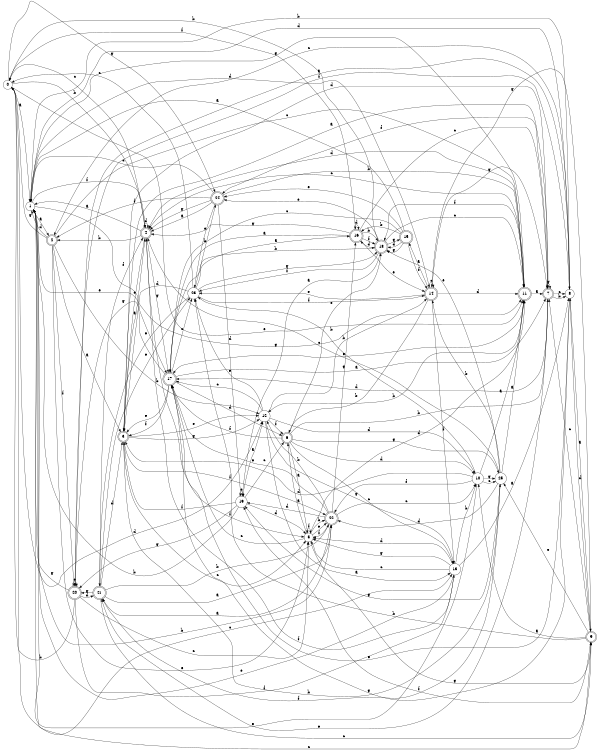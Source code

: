 digraph n21_3 {
__start0 [label="" shape="none"];

rankdir=LR;
size="8,5";

s0 [style="filled", color="black", fillcolor="white" shape="circle", label="0"];
s1 [style="filled", color="black", fillcolor="white" shape="circle", label="1"];
s2 [style="rounded,filled", color="black", fillcolor="white" shape="doublecircle", label="2"];
s3 [style="rounded,filled", color="black", fillcolor="white" shape="doublecircle", label="3"];
s4 [style="rounded,filled", color="black", fillcolor="white" shape="doublecircle", label="4"];
s5 [style="filled", color="black", fillcolor="white" shape="circle", label="5"];
s6 [style="rounded,filled", color="black", fillcolor="white" shape="doublecircle", label="6"];
s7 [style="rounded,filled", color="black", fillcolor="white" shape="doublecircle", label="7"];
s8 [style="filled", color="black", fillcolor="white" shape="circle", label="8"];
s9 [style="rounded,filled", color="black", fillcolor="white" shape="doublecircle", label="9"];
s10 [style="filled", color="black", fillcolor="white" shape="circle", label="10"];
s11 [style="rounded,filled", color="black", fillcolor="white" shape="doublecircle", label="11"];
s12 [style="filled", color="black", fillcolor="white" shape="circle", label="12"];
s13 [style="filled", color="black", fillcolor="white" shape="circle", label="13"];
s14 [style="rounded,filled", color="black", fillcolor="white" shape="doublecircle", label="14"];
s15 [style="rounded,filled", color="black", fillcolor="white" shape="doublecircle", label="15"];
s16 [style="rounded,filled", color="black", fillcolor="white" shape="doublecircle", label="16"];
s17 [style="rounded,filled", color="black", fillcolor="white" shape="doublecircle", label="17"];
s18 [style="rounded,filled", color="black", fillcolor="white" shape="doublecircle", label="18"];
s19 [style="filled", color="black", fillcolor="white" shape="circle", label="19"];
s20 [style="rounded,filled", color="black", fillcolor="white" shape="doublecircle", label="20"];
s21 [style="rounded,filled", color="black", fillcolor="white" shape="doublecircle", label="21"];
s22 [style="rounded,filled", color="black", fillcolor="white" shape="doublecircle", label="22"];
s23 [style="filled", color="black", fillcolor="white" shape="circle", label="23"];
s24 [style="rounded,filled", color="black", fillcolor="white" shape="doublecircle", label="24"];
s25 [style="filled", color="black", fillcolor="white" shape="circle", label="25"];
s0 -> s1 [label="a"];
s0 -> s4 [label="b"];
s0 -> s13 [label="c"];
s0 -> s12 [label="d"];
s0 -> s11 [label="e"];
s0 -> s16 [label="f"];
s0 -> s24 [label="g"];
s1 -> s2 [label="a"];
s1 -> s22 [label="b"];
s1 -> s9 [label="c"];
s1 -> s14 [label="d"];
s1 -> s17 [label="e"];
s1 -> s4 [label="f"];
s1 -> s11 [label="g"];
s2 -> s3 [label="a"];
s2 -> s12 [label="b"];
s2 -> s11 [label="c"];
s2 -> s1 [label="d"];
s2 -> s5 [label="e"];
s2 -> s20 [label="f"];
s2 -> s0 [label="g"];
s3 -> s4 [label="a"];
s3 -> s25 [label="b"];
s3 -> s5 [label="c"];
s3 -> s7 [label="d"];
s3 -> s12 [label="e"];
s3 -> s22 [label="f"];
s3 -> s12 [label="g"];
s4 -> s1 [label="a"];
s4 -> s2 [label="b"];
s4 -> s0 [label="c"];
s4 -> s4 [label="d"];
s4 -> s3 [label="e"];
s4 -> s5 [label="f"];
s4 -> s17 [label="g"];
s5 -> s6 [label="a"];
s5 -> s22 [label="b"];
s5 -> s17 [label="c"];
s5 -> s11 [label="d"];
s5 -> s22 [label="e"];
s5 -> s5 [label="f"];
s5 -> s9 [label="g"];
s6 -> s5 [label="a"];
s6 -> s7 [label="b"];
s6 -> s13 [label="c"];
s6 -> s10 [label="d"];
s6 -> s18 [label="e"];
s6 -> s17 [label="f"];
s6 -> s25 [label="g"];
s7 -> s3 [label="a"];
s7 -> s8 [label="b"];
s7 -> s8 [label="c"];
s7 -> s17 [label="d"];
s7 -> s21 [label="e"];
s7 -> s24 [label="f"];
s7 -> s7 [label="g"];
s8 -> s9 [label="a"];
s8 -> s1 [label="b"];
s8 -> s2 [label="c"];
s8 -> s1 [label="d"];
s8 -> s17 [label="e"];
s8 -> s20 [label="f"];
s8 -> s17 [label="g"];
s9 -> s10 [label="a"];
s9 -> s23 [label="b"];
s9 -> s7 [label="c"];
s9 -> s8 [label="d"];
s9 -> s25 [label="e"];
s9 -> s19 [label="f"];
s9 -> s14 [label="g"];
s10 -> s11 [label="a"];
s10 -> s23 [label="b"];
s10 -> s25 [label="c"];
s10 -> s3 [label="d"];
s10 -> s1 [label="e"];
s10 -> s22 [label="f"];
s10 -> s25 [label="g"];
s11 -> s7 [label="a"];
s11 -> s12 [label="b"];
s11 -> s4 [label="c"];
s11 -> s4 [label="d"];
s11 -> s17 [label="e"];
s11 -> s18 [label="f"];
s11 -> s1 [label="g"];
s12 -> s13 [label="a"];
s12 -> s14 [label="b"];
s12 -> s17 [label="c"];
s12 -> s10 [label="d"];
s12 -> s23 [label="e"];
s12 -> s6 [label="f"];
s12 -> s13 [label="g"];
s13 -> s8 [label="a"];
s13 -> s10 [label="b"];
s13 -> s5 [label="c"];
s13 -> s5 [label="d"];
s13 -> s1 [label="e"];
s13 -> s4 [label="f"];
s13 -> s5 [label="g"];
s14 -> s15 [label="a"];
s14 -> s6 [label="b"];
s14 -> s14 [label="c"];
s14 -> s11 [label="d"];
s14 -> s23 [label="e"];
s14 -> s13 [label="f"];
s14 -> s7 [label="g"];
s15 -> s1 [label="a"];
s15 -> s16 [label="b"];
s15 -> s17 [label="c"];
s15 -> s18 [label="d"];
s15 -> s24 [label="e"];
s15 -> s14 [label="f"];
s15 -> s18 [label="g"];
s16 -> s17 [label="a"];
s16 -> s18 [label="b"];
s16 -> s7 [label="c"];
s16 -> s16 [label="d"];
s16 -> s14 [label="e"];
s16 -> s18 [label="f"];
s16 -> s4 [label="g"];
s17 -> s7 [label="a"];
s17 -> s18 [label="b"];
s17 -> s23 [label="c"];
s17 -> s6 [label="d"];
s17 -> s3 [label="e"];
s17 -> s3 [label="f"];
s17 -> s20 [label="g"];
s18 -> s19 [label="a"];
s18 -> s0 [label="b"];
s18 -> s11 [label="c"];
s18 -> s16 [label="d"];
s18 -> s24 [label="e"];
s18 -> s23 [label="f"];
s18 -> s15 [label="g"];
s19 -> s12 [label="a"];
s19 -> s1 [label="b"];
s19 -> s6 [label="c"];
s19 -> s5 [label="d"];
s19 -> s19 [label="e"];
s19 -> s3 [label="f"];
s19 -> s20 [label="g"];
s20 -> s8 [label="a"];
s20 -> s0 [label="b"];
s20 -> s5 [label="c"];
s20 -> s21 [label="d"];
s20 -> s20 [label="e"];
s20 -> s13 [label="f"];
s20 -> s1 [label="g"];
s21 -> s22 [label="a"];
s21 -> s22 [label="b"];
s21 -> s9 [label="c"];
s21 -> s3 [label="d"];
s21 -> s23 [label="e"];
s21 -> s4 [label="f"];
s21 -> s20 [label="g"];
s22 -> s21 [label="a"];
s22 -> s12 [label="b"];
s22 -> s10 [label="c"];
s22 -> s19 [label="d"];
s22 -> s17 [label="e"];
s22 -> s5 [label="f"];
s22 -> s16 [label="g"];
s23 -> s16 [label="a"];
s23 -> s24 [label="b"];
s23 -> s0 [label="c"];
s23 -> s3 [label="d"];
s23 -> s21 [label="e"];
s23 -> s14 [label="f"];
s23 -> s18 [label="g"];
s24 -> s4 [label="a"];
s24 -> s11 [label="b"];
s24 -> s1 [label="c"];
s24 -> s19 [label="d"];
s24 -> s23 [label="e"];
s24 -> s2 [label="f"];
s24 -> s4 [label="g"];
s25 -> s11 [label="a"];
s25 -> s14 [label="b"];
s25 -> s4 [label="c"];
s25 -> s22 [label="d"];
s25 -> s18 [label="e"];
s25 -> s21 [label="f"];
s25 -> s19 [label="g"];

}